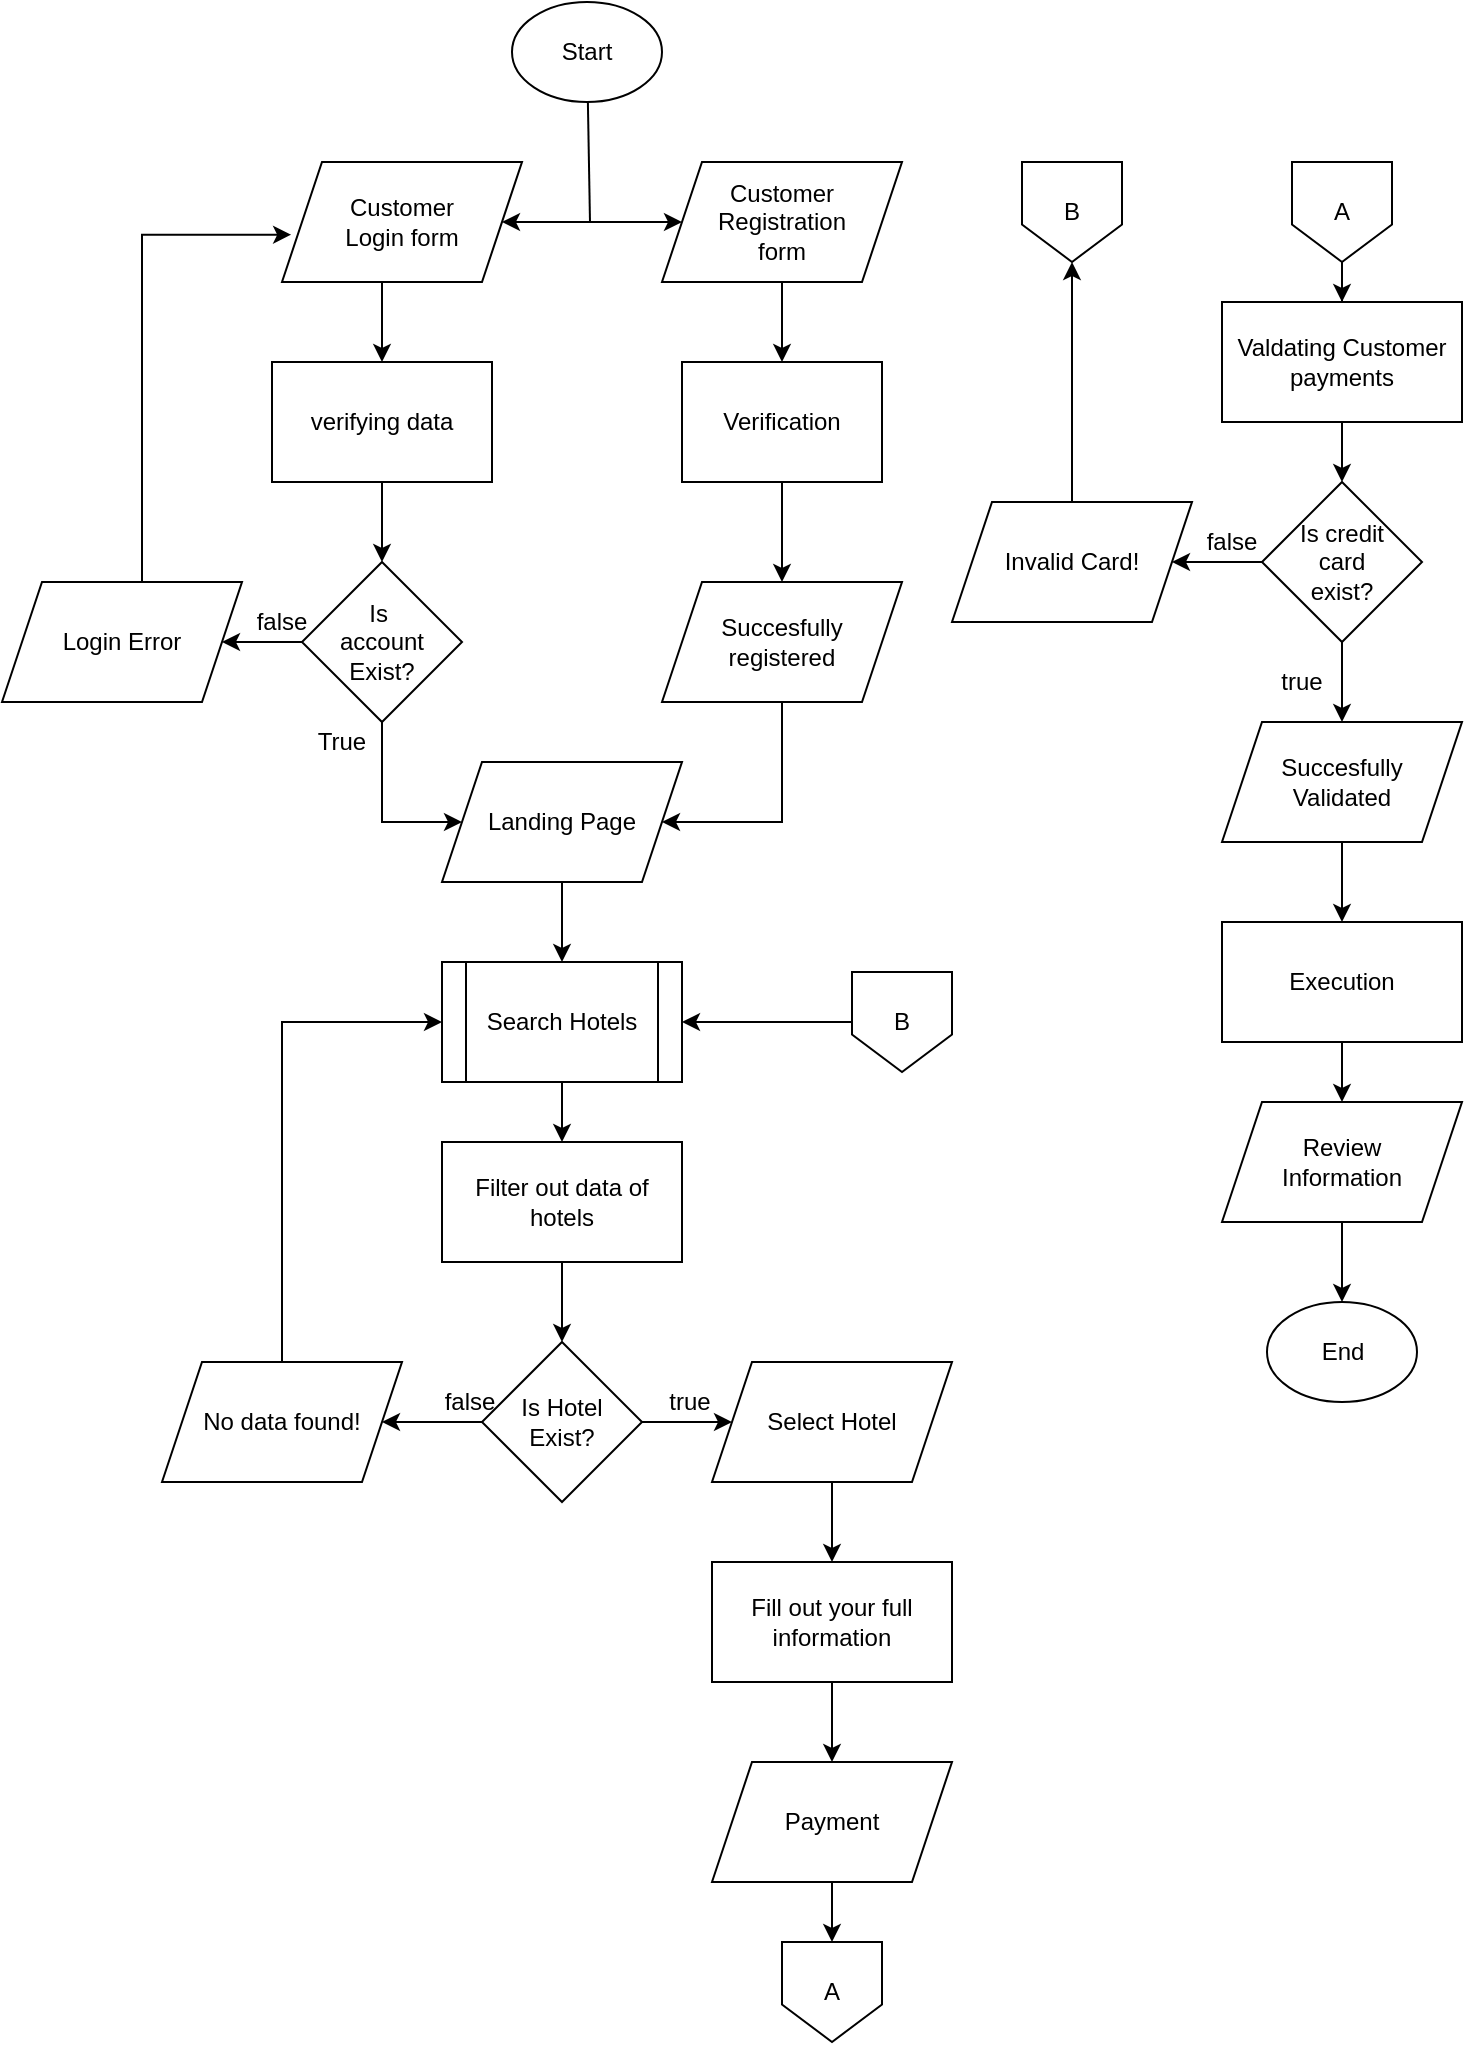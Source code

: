 <mxfile version="13.9.2" type="github">
  <diagram id="C5RBs43oDa-KdzZeNtuy" name="Page-1">
    <mxGraphModel dx="868" dy="482" grid="1" gridSize="10" guides="1" tooltips="1" connect="1" arrows="1" fold="1" page="1" pageScale="1" pageWidth="827" pageHeight="1169" math="0" shadow="0">
      <root>
        <mxCell id="WIyWlLk6GJQsqaUBKTNV-0" />
        <mxCell id="WIyWlLk6GJQsqaUBKTNV-1" parent="WIyWlLk6GJQsqaUBKTNV-0" />
        <mxCell id="80FR1dvs5IcQ3j2U59C8-0" value="Start" style="ellipse;whiteSpace=wrap;html=1;" parent="WIyWlLk6GJQsqaUBKTNV-1" vertex="1">
          <mxGeometry x="275" y="40" width="75" height="50" as="geometry" />
        </mxCell>
        <mxCell id="80FR1dvs5IcQ3j2U59C8-23" value="" style="edgeStyle=orthogonalEdgeStyle;rounded=0;orthogonalLoop=1;jettySize=auto;html=1;" parent="WIyWlLk6GJQsqaUBKTNV-1" source="80FR1dvs5IcQ3j2U59C8-5" target="80FR1dvs5IcQ3j2U59C8-22" edge="1">
          <mxGeometry relative="1" as="geometry" />
        </mxCell>
        <mxCell id="80FR1dvs5IcQ3j2U59C8-5" value="Customer&lt;br&gt;Registration&lt;br&gt;form" style="shape=parallelogram;perimeter=parallelogramPerimeter;whiteSpace=wrap;html=1;fixedSize=1;" parent="WIyWlLk6GJQsqaUBKTNV-1" vertex="1">
          <mxGeometry x="350" y="120" width="120" height="60" as="geometry" />
        </mxCell>
        <mxCell id="80FR1dvs5IcQ3j2U59C8-6" value="" style="endArrow=none;html=1;" parent="WIyWlLk6GJQsqaUBKTNV-1" source="80FR1dvs5IcQ3j2U59C8-0" edge="1">
          <mxGeometry width="50" height="50" relative="1" as="geometry">
            <mxPoint x="314" y="140" as="sourcePoint" />
            <mxPoint x="314" y="150" as="targetPoint" />
          </mxGeometry>
        </mxCell>
        <mxCell id="80FR1dvs5IcQ3j2U59C8-13" value="" style="edgeStyle=orthogonalEdgeStyle;rounded=0;orthogonalLoop=1;jettySize=auto;html=1;" parent="WIyWlLk6GJQsqaUBKTNV-1" source="80FR1dvs5IcQ3j2U59C8-9" target="80FR1dvs5IcQ3j2U59C8-12" edge="1">
          <mxGeometry relative="1" as="geometry">
            <Array as="points">
              <mxPoint x="210" y="190" />
              <mxPoint x="210" y="190" />
            </Array>
          </mxGeometry>
        </mxCell>
        <mxCell id="80FR1dvs5IcQ3j2U59C8-9" value="Customer&lt;br&gt;Login form" style="shape=parallelogram;perimeter=parallelogramPerimeter;whiteSpace=wrap;html=1;fixedSize=1;" parent="WIyWlLk6GJQsqaUBKTNV-1" vertex="1">
          <mxGeometry x="160" y="120" width="120" height="60" as="geometry" />
        </mxCell>
        <mxCell id="80FR1dvs5IcQ3j2U59C8-11" value="" style="endArrow=classic;startArrow=classic;html=1;exitX=1;exitY=0.5;exitDx=0;exitDy=0;entryX=0;entryY=0.5;entryDx=0;entryDy=0;" parent="WIyWlLk6GJQsqaUBKTNV-1" source="80FR1dvs5IcQ3j2U59C8-9" target="80FR1dvs5IcQ3j2U59C8-5" edge="1">
          <mxGeometry width="50" height="50" relative="1" as="geometry">
            <mxPoint x="274" y="149.83" as="sourcePoint" />
            <mxPoint x="360" y="150" as="targetPoint" />
          </mxGeometry>
        </mxCell>
        <mxCell id="80FR1dvs5IcQ3j2U59C8-15" value="" style="edgeStyle=orthogonalEdgeStyle;rounded=0;orthogonalLoop=1;jettySize=auto;html=1;" parent="WIyWlLk6GJQsqaUBKTNV-1" source="80FR1dvs5IcQ3j2U59C8-12" target="80FR1dvs5IcQ3j2U59C8-14" edge="1">
          <mxGeometry relative="1" as="geometry" />
        </mxCell>
        <mxCell id="80FR1dvs5IcQ3j2U59C8-12" value="verifying data" style="rounded=0;whiteSpace=wrap;html=1;" parent="WIyWlLk6GJQsqaUBKTNV-1" vertex="1">
          <mxGeometry x="155" y="220" width="110" height="60" as="geometry" />
        </mxCell>
        <mxCell id="80FR1dvs5IcQ3j2U59C8-17" value="" style="edgeStyle=orthogonalEdgeStyle;rounded=0;orthogonalLoop=1;jettySize=auto;html=1;" parent="WIyWlLk6GJQsqaUBKTNV-1" source="80FR1dvs5IcQ3j2U59C8-14" target="80FR1dvs5IcQ3j2U59C8-16" edge="1">
          <mxGeometry relative="1" as="geometry" />
        </mxCell>
        <mxCell id="80FR1dvs5IcQ3j2U59C8-21" style="edgeStyle=orthogonalEdgeStyle;rounded=0;orthogonalLoop=1;jettySize=auto;html=1;entryX=0;entryY=0.5;entryDx=0;entryDy=0;" parent="WIyWlLk6GJQsqaUBKTNV-1" source="80FR1dvs5IcQ3j2U59C8-14" target="80FR1dvs5IcQ3j2U59C8-19" edge="1">
          <mxGeometry relative="1" as="geometry">
            <Array as="points">
              <mxPoint x="210" y="450" />
            </Array>
          </mxGeometry>
        </mxCell>
        <mxCell id="80FR1dvs5IcQ3j2U59C8-14" value="Is&amp;nbsp;&lt;br&gt;account&lt;br&gt;Exist?" style="rhombus;whiteSpace=wrap;html=1;" parent="WIyWlLk6GJQsqaUBKTNV-1" vertex="1">
          <mxGeometry x="170" y="320" width="80" height="80" as="geometry" />
        </mxCell>
        <mxCell id="80FR1dvs5IcQ3j2U59C8-18" style="edgeStyle=orthogonalEdgeStyle;rounded=0;orthogonalLoop=1;jettySize=auto;html=1;entryX=0.038;entryY=0.606;entryDx=0;entryDy=0;entryPerimeter=0;" parent="WIyWlLk6GJQsqaUBKTNV-1" source="80FR1dvs5IcQ3j2U59C8-16" target="80FR1dvs5IcQ3j2U59C8-9" edge="1">
          <mxGeometry relative="1" as="geometry">
            <Array as="points">
              <mxPoint x="90" y="156" />
            </Array>
          </mxGeometry>
        </mxCell>
        <mxCell id="80FR1dvs5IcQ3j2U59C8-16" value="Login Error" style="shape=parallelogram;perimeter=parallelogramPerimeter;whiteSpace=wrap;html=1;fixedSize=1;" parent="WIyWlLk6GJQsqaUBKTNV-1" vertex="1">
          <mxGeometry x="20" y="330" width="120" height="60" as="geometry" />
        </mxCell>
        <mxCell id="BfXjZMGvivO5BXGAu76a-10" style="edgeStyle=orthogonalEdgeStyle;rounded=0;orthogonalLoop=1;jettySize=auto;html=1;entryX=0.5;entryY=0;entryDx=0;entryDy=0;" edge="1" parent="WIyWlLk6GJQsqaUBKTNV-1" source="80FR1dvs5IcQ3j2U59C8-19" target="BfXjZMGvivO5BXGAu76a-9">
          <mxGeometry relative="1" as="geometry" />
        </mxCell>
        <mxCell id="80FR1dvs5IcQ3j2U59C8-19" value="Landing Page" style="shape=parallelogram;perimeter=parallelogramPerimeter;whiteSpace=wrap;html=1;fixedSize=1;" parent="WIyWlLk6GJQsqaUBKTNV-1" vertex="1">
          <mxGeometry x="240" y="420" width="120" height="60" as="geometry" />
        </mxCell>
        <mxCell id="BfXjZMGvivO5BXGAu76a-4" style="edgeStyle=orthogonalEdgeStyle;rounded=0;orthogonalLoop=1;jettySize=auto;html=1;entryX=0.5;entryY=0;entryDx=0;entryDy=0;" edge="1" parent="WIyWlLk6GJQsqaUBKTNV-1" source="80FR1dvs5IcQ3j2U59C8-22" target="BfXjZMGvivO5BXGAu76a-3">
          <mxGeometry relative="1" as="geometry" />
        </mxCell>
        <mxCell id="80FR1dvs5IcQ3j2U59C8-22" value="Verification" style="rounded=0;whiteSpace=wrap;html=1;" parent="WIyWlLk6GJQsqaUBKTNV-1" vertex="1">
          <mxGeometry x="360" y="220" width="100" height="60" as="geometry" />
        </mxCell>
        <mxCell id="BfXjZMGvivO5BXGAu76a-5" style="edgeStyle=orthogonalEdgeStyle;rounded=0;orthogonalLoop=1;jettySize=auto;html=1;entryX=1;entryY=0.5;entryDx=0;entryDy=0;" edge="1" parent="WIyWlLk6GJQsqaUBKTNV-1" source="BfXjZMGvivO5BXGAu76a-3" target="80FR1dvs5IcQ3j2U59C8-19">
          <mxGeometry relative="1" as="geometry">
            <Array as="points">
              <mxPoint x="410" y="450" />
            </Array>
          </mxGeometry>
        </mxCell>
        <mxCell id="BfXjZMGvivO5BXGAu76a-3" value="Succesfully&lt;br&gt;registered" style="shape=parallelogram;perimeter=parallelogramPerimeter;whiteSpace=wrap;html=1;fixedSize=1;" vertex="1" parent="WIyWlLk6GJQsqaUBKTNV-1">
          <mxGeometry x="350" y="330" width="120" height="60" as="geometry" />
        </mxCell>
        <mxCell id="BfXjZMGvivO5BXGAu76a-6" value="True" style="text;html=1;strokeColor=none;fillColor=none;align=center;verticalAlign=middle;whiteSpace=wrap;rounded=0;" vertex="1" parent="WIyWlLk6GJQsqaUBKTNV-1">
          <mxGeometry x="170" y="400" width="40" height="20" as="geometry" />
        </mxCell>
        <mxCell id="BfXjZMGvivO5BXGAu76a-7" value="false" style="text;html=1;strokeColor=none;fillColor=none;align=center;verticalAlign=middle;whiteSpace=wrap;rounded=0;" vertex="1" parent="WIyWlLk6GJQsqaUBKTNV-1">
          <mxGeometry x="140" y="340" width="40" height="20" as="geometry" />
        </mxCell>
        <mxCell id="BfXjZMGvivO5BXGAu76a-13" style="edgeStyle=orthogonalEdgeStyle;rounded=0;orthogonalLoop=1;jettySize=auto;html=1;entryX=0.5;entryY=0;entryDx=0;entryDy=0;" edge="1" parent="WIyWlLk6GJQsqaUBKTNV-1" source="BfXjZMGvivO5BXGAu76a-9" target="BfXjZMGvivO5BXGAu76a-11">
          <mxGeometry relative="1" as="geometry" />
        </mxCell>
        <mxCell id="BfXjZMGvivO5BXGAu76a-9" value="Search Hotels" style="shape=process;whiteSpace=wrap;html=1;backgroundOutline=1;" vertex="1" parent="WIyWlLk6GJQsqaUBKTNV-1">
          <mxGeometry x="240" y="520" width="120" height="60" as="geometry" />
        </mxCell>
        <mxCell id="BfXjZMGvivO5BXGAu76a-20" style="edgeStyle=orthogonalEdgeStyle;rounded=0;orthogonalLoop=1;jettySize=auto;html=1;entryX=0.5;entryY=0;entryDx=0;entryDy=0;" edge="1" parent="WIyWlLk6GJQsqaUBKTNV-1" source="BfXjZMGvivO5BXGAu76a-11" target="BfXjZMGvivO5BXGAu76a-14">
          <mxGeometry relative="1" as="geometry" />
        </mxCell>
        <mxCell id="BfXjZMGvivO5BXGAu76a-11" value="Filter out data of hotels" style="rounded=0;whiteSpace=wrap;html=1;" vertex="1" parent="WIyWlLk6GJQsqaUBKTNV-1">
          <mxGeometry x="240" y="610" width="120" height="60" as="geometry" />
        </mxCell>
        <mxCell id="BfXjZMGvivO5BXGAu76a-16" style="edgeStyle=orthogonalEdgeStyle;rounded=0;orthogonalLoop=1;jettySize=auto;html=1;entryX=1;entryY=0.5;entryDx=0;entryDy=0;" edge="1" parent="WIyWlLk6GJQsqaUBKTNV-1" source="BfXjZMGvivO5BXGAu76a-14" target="BfXjZMGvivO5BXGAu76a-15">
          <mxGeometry relative="1" as="geometry" />
        </mxCell>
        <mxCell id="BfXjZMGvivO5BXGAu76a-19" style="edgeStyle=orthogonalEdgeStyle;rounded=0;orthogonalLoop=1;jettySize=auto;html=1;exitX=1;exitY=0.5;exitDx=0;exitDy=0;" edge="1" parent="WIyWlLk6GJQsqaUBKTNV-1" source="BfXjZMGvivO5BXGAu76a-14" target="BfXjZMGvivO5BXGAu76a-18">
          <mxGeometry relative="1" as="geometry" />
        </mxCell>
        <mxCell id="BfXjZMGvivO5BXGAu76a-14" value="Is Hotel&lt;br&gt;Exist?" style="rhombus;whiteSpace=wrap;html=1;" vertex="1" parent="WIyWlLk6GJQsqaUBKTNV-1">
          <mxGeometry x="260" y="710" width="80" height="80" as="geometry" />
        </mxCell>
        <mxCell id="BfXjZMGvivO5BXGAu76a-17" style="edgeStyle=orthogonalEdgeStyle;rounded=0;orthogonalLoop=1;jettySize=auto;html=1;exitX=0.5;exitY=0;exitDx=0;exitDy=0;entryX=0;entryY=0.5;entryDx=0;entryDy=0;" edge="1" parent="WIyWlLk6GJQsqaUBKTNV-1" source="BfXjZMGvivO5BXGAu76a-15" target="BfXjZMGvivO5BXGAu76a-9">
          <mxGeometry relative="1" as="geometry" />
        </mxCell>
        <mxCell id="BfXjZMGvivO5BXGAu76a-15" value="No data found!" style="shape=parallelogram;perimeter=parallelogramPerimeter;whiteSpace=wrap;html=1;fixedSize=1;" vertex="1" parent="WIyWlLk6GJQsqaUBKTNV-1">
          <mxGeometry x="100" y="720" width="120" height="60" as="geometry" />
        </mxCell>
        <mxCell id="BfXjZMGvivO5BXGAu76a-24" style="edgeStyle=orthogonalEdgeStyle;rounded=0;orthogonalLoop=1;jettySize=auto;html=1;entryX=0.5;entryY=0;entryDx=0;entryDy=0;" edge="1" parent="WIyWlLk6GJQsqaUBKTNV-1" source="BfXjZMGvivO5BXGAu76a-18" target="BfXjZMGvivO5BXGAu76a-23">
          <mxGeometry relative="1" as="geometry" />
        </mxCell>
        <mxCell id="BfXjZMGvivO5BXGAu76a-18" value="Select Hotel" style="shape=parallelogram;perimeter=parallelogramPerimeter;whiteSpace=wrap;html=1;fixedSize=1;" vertex="1" parent="WIyWlLk6GJQsqaUBKTNV-1">
          <mxGeometry x="375" y="720" width="120" height="60" as="geometry" />
        </mxCell>
        <mxCell id="BfXjZMGvivO5BXGAu76a-21" value="false" style="text;html=1;strokeColor=none;fillColor=none;align=center;verticalAlign=middle;whiteSpace=wrap;rounded=0;" vertex="1" parent="WIyWlLk6GJQsqaUBKTNV-1">
          <mxGeometry x="234" y="730" width="40" height="20" as="geometry" />
        </mxCell>
        <mxCell id="BfXjZMGvivO5BXGAu76a-22" value="true" style="text;html=1;strokeColor=none;fillColor=none;align=center;verticalAlign=middle;whiteSpace=wrap;rounded=0;" vertex="1" parent="WIyWlLk6GJQsqaUBKTNV-1">
          <mxGeometry x="344" y="730" width="40" height="20" as="geometry" />
        </mxCell>
        <mxCell id="BfXjZMGvivO5BXGAu76a-26" style="edgeStyle=orthogonalEdgeStyle;rounded=0;orthogonalLoop=1;jettySize=auto;html=1;entryX=0.5;entryY=0;entryDx=0;entryDy=0;" edge="1" parent="WIyWlLk6GJQsqaUBKTNV-1" source="BfXjZMGvivO5BXGAu76a-23" target="BfXjZMGvivO5BXGAu76a-25">
          <mxGeometry relative="1" as="geometry" />
        </mxCell>
        <mxCell id="BfXjZMGvivO5BXGAu76a-23" value="Fill out your full&lt;br&gt;information" style="rounded=0;whiteSpace=wrap;html=1;" vertex="1" parent="WIyWlLk6GJQsqaUBKTNV-1">
          <mxGeometry x="375" y="820" width="120" height="60" as="geometry" />
        </mxCell>
        <mxCell id="BfXjZMGvivO5BXGAu76a-29" style="edgeStyle=orthogonalEdgeStyle;rounded=0;orthogonalLoop=1;jettySize=auto;html=1;entryX=0.5;entryY=0;entryDx=0;entryDy=0;" edge="1" parent="WIyWlLk6GJQsqaUBKTNV-1" source="BfXjZMGvivO5BXGAu76a-25" target="BfXjZMGvivO5BXGAu76a-28">
          <mxGeometry relative="1" as="geometry" />
        </mxCell>
        <mxCell id="BfXjZMGvivO5BXGAu76a-25" value="Payment" style="shape=parallelogram;perimeter=parallelogramPerimeter;whiteSpace=wrap;html=1;fixedSize=1;" vertex="1" parent="WIyWlLk6GJQsqaUBKTNV-1">
          <mxGeometry x="375" y="920" width="120" height="60" as="geometry" />
        </mxCell>
        <mxCell id="BfXjZMGvivO5BXGAu76a-28" value="A" style="shape=offPageConnector;whiteSpace=wrap;html=1;" vertex="1" parent="WIyWlLk6GJQsqaUBKTNV-1">
          <mxGeometry x="410" y="1010" width="50" height="50" as="geometry" />
        </mxCell>
        <mxCell id="BfXjZMGvivO5BXGAu76a-35" style="edgeStyle=orthogonalEdgeStyle;rounded=0;orthogonalLoop=1;jettySize=auto;html=1;entryX=0.5;entryY=0;entryDx=0;entryDy=0;" edge="1" parent="WIyWlLk6GJQsqaUBKTNV-1" source="BfXjZMGvivO5BXGAu76a-36" target="BfXjZMGvivO5BXGAu76a-37">
          <mxGeometry relative="1" as="geometry" />
        </mxCell>
        <mxCell id="BfXjZMGvivO5BXGAu76a-36" value="A" style="shape=offPageConnector;whiteSpace=wrap;html=1;" vertex="1" parent="WIyWlLk6GJQsqaUBKTNV-1">
          <mxGeometry x="665" y="120" width="50" height="50" as="geometry" />
        </mxCell>
        <mxCell id="BfXjZMGvivO5BXGAu76a-39" style="edgeStyle=orthogonalEdgeStyle;rounded=0;orthogonalLoop=1;jettySize=auto;html=1;entryX=0.5;entryY=0;entryDx=0;entryDy=0;" edge="1" parent="WIyWlLk6GJQsqaUBKTNV-1" source="BfXjZMGvivO5BXGAu76a-37" target="BfXjZMGvivO5BXGAu76a-38">
          <mxGeometry relative="1" as="geometry" />
        </mxCell>
        <mxCell id="BfXjZMGvivO5BXGAu76a-37" value="Valdating Customer&lt;br&gt;payments" style="rounded=0;whiteSpace=wrap;html=1;" vertex="1" parent="WIyWlLk6GJQsqaUBKTNV-1">
          <mxGeometry x="630" y="190" width="120" height="60" as="geometry" />
        </mxCell>
        <mxCell id="BfXjZMGvivO5BXGAu76a-43" style="edgeStyle=orthogonalEdgeStyle;rounded=0;orthogonalLoop=1;jettySize=auto;html=1;entryX=1;entryY=0.5;entryDx=0;entryDy=0;" edge="1" parent="WIyWlLk6GJQsqaUBKTNV-1" source="BfXjZMGvivO5BXGAu76a-38" target="BfXjZMGvivO5BXGAu76a-42">
          <mxGeometry relative="1" as="geometry" />
        </mxCell>
        <mxCell id="BfXjZMGvivO5BXGAu76a-44" style="edgeStyle=orthogonalEdgeStyle;rounded=0;orthogonalLoop=1;jettySize=auto;html=1;entryX=0.5;entryY=0;entryDx=0;entryDy=0;" edge="1" parent="WIyWlLk6GJQsqaUBKTNV-1" source="BfXjZMGvivO5BXGAu76a-38" target="BfXjZMGvivO5BXGAu76a-41">
          <mxGeometry relative="1" as="geometry" />
        </mxCell>
        <mxCell id="BfXjZMGvivO5BXGAu76a-38" value="Is credit&lt;br&gt;card&lt;br&gt;exist?" style="rhombus;whiteSpace=wrap;html=1;" vertex="1" parent="WIyWlLk6GJQsqaUBKTNV-1">
          <mxGeometry x="650" y="280" width="80" height="80" as="geometry" />
        </mxCell>
        <mxCell id="BfXjZMGvivO5BXGAu76a-54" style="edgeStyle=orthogonalEdgeStyle;rounded=0;orthogonalLoop=1;jettySize=auto;html=1;entryX=0.5;entryY=0;entryDx=0;entryDy=0;" edge="1" parent="WIyWlLk6GJQsqaUBKTNV-1" source="BfXjZMGvivO5BXGAu76a-41" target="BfXjZMGvivO5BXGAu76a-53">
          <mxGeometry relative="1" as="geometry" />
        </mxCell>
        <mxCell id="BfXjZMGvivO5BXGAu76a-41" value="Succesfully &lt;br&gt;Validated" style="shape=parallelogram;perimeter=parallelogramPerimeter;whiteSpace=wrap;html=1;fixedSize=1;" vertex="1" parent="WIyWlLk6GJQsqaUBKTNV-1">
          <mxGeometry x="630" y="400" width="120" height="60" as="geometry" />
        </mxCell>
        <mxCell id="BfXjZMGvivO5BXGAu76a-50" style="edgeStyle=orthogonalEdgeStyle;rounded=0;orthogonalLoop=1;jettySize=auto;html=1;entryX=0.5;entryY=1;entryDx=0;entryDy=0;" edge="1" parent="WIyWlLk6GJQsqaUBKTNV-1" source="BfXjZMGvivO5BXGAu76a-42" target="BfXjZMGvivO5BXGAu76a-49">
          <mxGeometry relative="1" as="geometry" />
        </mxCell>
        <mxCell id="BfXjZMGvivO5BXGAu76a-42" value="Invalid Card!" style="shape=parallelogram;perimeter=parallelogramPerimeter;whiteSpace=wrap;html=1;fixedSize=1;" vertex="1" parent="WIyWlLk6GJQsqaUBKTNV-1">
          <mxGeometry x="495" y="290" width="120" height="60" as="geometry" />
        </mxCell>
        <mxCell id="BfXjZMGvivO5BXGAu76a-45" value="true" style="text;html=1;strokeColor=none;fillColor=none;align=center;verticalAlign=middle;whiteSpace=wrap;rounded=0;" vertex="1" parent="WIyWlLk6GJQsqaUBKTNV-1">
          <mxGeometry x="650" y="370" width="40" height="20" as="geometry" />
        </mxCell>
        <mxCell id="BfXjZMGvivO5BXGAu76a-46" value="false" style="text;html=1;strokeColor=none;fillColor=none;align=center;verticalAlign=middle;whiteSpace=wrap;rounded=0;" vertex="1" parent="WIyWlLk6GJQsqaUBKTNV-1">
          <mxGeometry x="615" y="300" width="40" height="20" as="geometry" />
        </mxCell>
        <mxCell id="BfXjZMGvivO5BXGAu76a-49" value="B" style="shape=offPageConnector;whiteSpace=wrap;html=1;" vertex="1" parent="WIyWlLk6GJQsqaUBKTNV-1">
          <mxGeometry x="530" y="120" width="50" height="50" as="geometry" />
        </mxCell>
        <mxCell id="BfXjZMGvivO5BXGAu76a-52" style="edgeStyle=orthogonalEdgeStyle;rounded=0;orthogonalLoop=1;jettySize=auto;html=1;entryX=1;entryY=0.5;entryDx=0;entryDy=0;" edge="1" parent="WIyWlLk6GJQsqaUBKTNV-1" source="BfXjZMGvivO5BXGAu76a-51" target="BfXjZMGvivO5BXGAu76a-9">
          <mxGeometry relative="1" as="geometry" />
        </mxCell>
        <mxCell id="BfXjZMGvivO5BXGAu76a-51" value="B" style="shape=offPageConnector;whiteSpace=wrap;html=1;" vertex="1" parent="WIyWlLk6GJQsqaUBKTNV-1">
          <mxGeometry x="445" y="525" width="50" height="50" as="geometry" />
        </mxCell>
        <mxCell id="BfXjZMGvivO5BXGAu76a-60" style="edgeStyle=orthogonalEdgeStyle;rounded=0;orthogonalLoop=1;jettySize=auto;html=1;entryX=0.5;entryY=0;entryDx=0;entryDy=0;" edge="1" parent="WIyWlLk6GJQsqaUBKTNV-1" source="BfXjZMGvivO5BXGAu76a-53" target="BfXjZMGvivO5BXGAu76a-58">
          <mxGeometry relative="1" as="geometry" />
        </mxCell>
        <mxCell id="BfXjZMGvivO5BXGAu76a-53" value="Execution" style="rounded=0;whiteSpace=wrap;html=1;" vertex="1" parent="WIyWlLk6GJQsqaUBKTNV-1">
          <mxGeometry x="630" y="500" width="120" height="60" as="geometry" />
        </mxCell>
        <mxCell id="BfXjZMGvivO5BXGAu76a-55" value="End" style="ellipse;whiteSpace=wrap;html=1;" vertex="1" parent="WIyWlLk6GJQsqaUBKTNV-1">
          <mxGeometry x="652.5" y="690" width="75" height="50" as="geometry" />
        </mxCell>
        <mxCell id="BfXjZMGvivO5BXGAu76a-59" style="edgeStyle=orthogonalEdgeStyle;rounded=0;orthogonalLoop=1;jettySize=auto;html=1;entryX=0.5;entryY=0;entryDx=0;entryDy=0;" edge="1" parent="WIyWlLk6GJQsqaUBKTNV-1" source="BfXjZMGvivO5BXGAu76a-58" target="BfXjZMGvivO5BXGAu76a-55">
          <mxGeometry relative="1" as="geometry" />
        </mxCell>
        <mxCell id="BfXjZMGvivO5BXGAu76a-58" value="Review &lt;br&gt;Information" style="shape=parallelogram;perimeter=parallelogramPerimeter;whiteSpace=wrap;html=1;fixedSize=1;" vertex="1" parent="WIyWlLk6GJQsqaUBKTNV-1">
          <mxGeometry x="630" y="590" width="120" height="60" as="geometry" />
        </mxCell>
      </root>
    </mxGraphModel>
  </diagram>
</mxfile>
